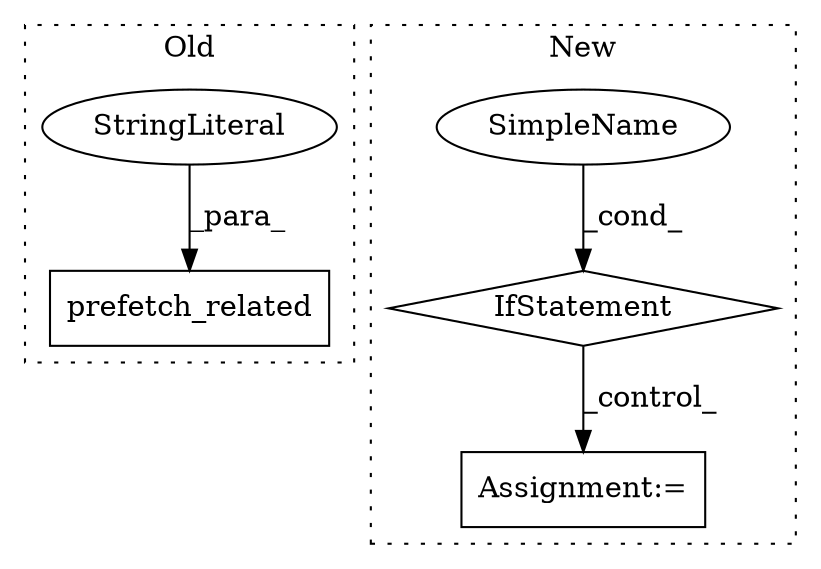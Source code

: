 digraph G {
subgraph cluster0 {
1 [label="prefetch_related" a="32" s="1131,1164" l="17,1" shape="box"];
3 [label="StringLiteral" a="45" s="1148" l="16" shape="ellipse"];
label = "Old";
style="dotted";
}
subgraph cluster1 {
2 [label="IfStatement" a="25" s="1069,1106" l="4,2" shape="diamond"];
4 [label="SimpleName" a="42" s="" l="" shape="ellipse"];
5 [label="Assignment:=" a="7" s="1142" l="1" shape="box"];
label = "New";
style="dotted";
}
2 -> 5 [label="_control_"];
3 -> 1 [label="_para_"];
4 -> 2 [label="_cond_"];
}